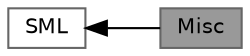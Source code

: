 digraph "Misc"
{
 // LATEX_PDF_SIZE
  bgcolor="transparent";
  edge [fontname=Helvetica,fontsize=10,labelfontname=Helvetica,labelfontsize=10];
  node [fontname=Helvetica,fontsize=10,shape=box,height=0.2,width=0.4];
  rankdir=LR;
  Node1 [id="Node000001",label="Misc",height=0.2,width=0.4,color="gray40", fillcolor="grey60", style="filled", fontcolor="black",tooltip=" "];
  Node2 [id="Node000002",label="SML",height=0.2,width=0.4,color="grey40", fillcolor="white", style="filled",URL="$group___s_m_l.html",tooltip=" "];
  Node2->Node1 [shape=plaintext, dir="back", style="solid"];
}
